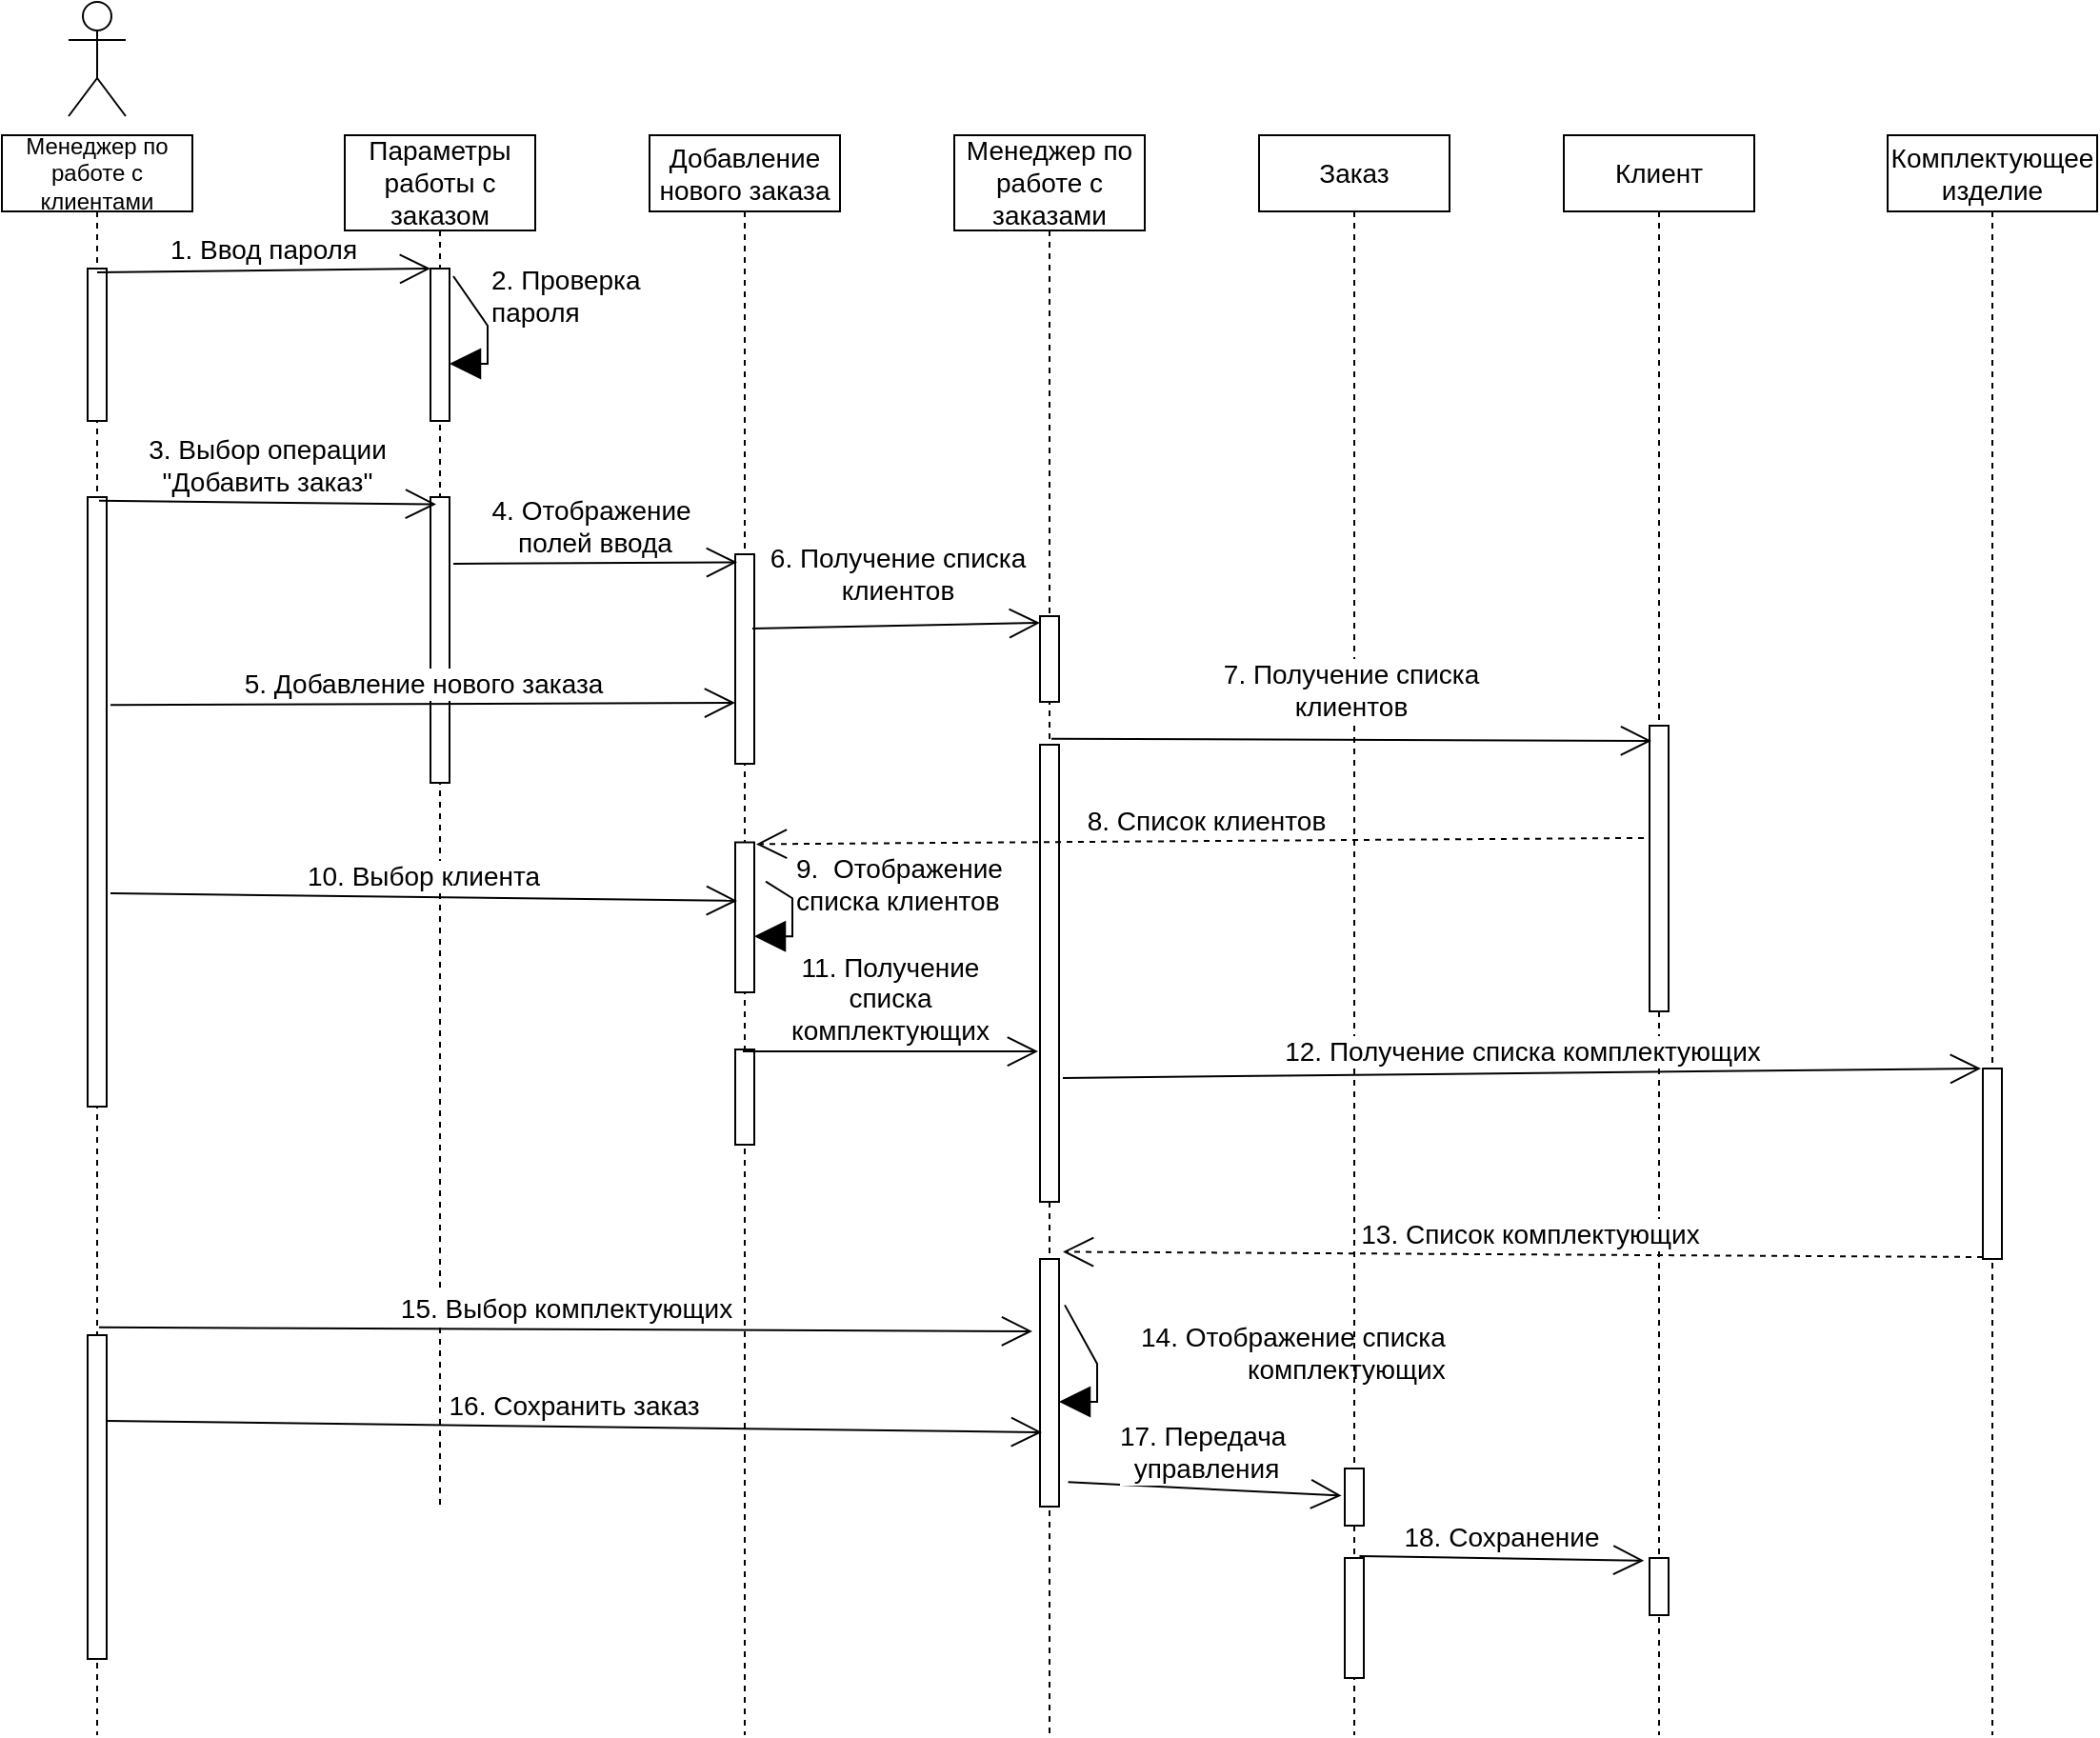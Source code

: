 <mxfile version="20.3.7" type="device"><diagram id="yPioGlbf1egiHgOzMyCI" name="Страница 1"><mxGraphModel dx="1672" dy="934" grid="1" gridSize="10" guides="1" tooltips="1" connect="1" arrows="1" fold="1" page="1" pageScale="1" pageWidth="1169" pageHeight="827" math="0" shadow="0"><root><mxCell id="0"/><mxCell id="1" parent="0"/><mxCell id="tqQ_XBrtrxOzAc27pRGp-2" value="" style="shape=umlActor;verticalLabelPosition=bottom;verticalAlign=top;html=1;" vertex="1" parent="1"><mxGeometry x="55" y="10" width="30" height="60" as="geometry"/></mxCell><mxCell id="tqQ_XBrtrxOzAc27pRGp-3" value="Менеджер по работе с клиентами" style="shape=umlLifeline;perimeter=lifelinePerimeter;whiteSpace=wrap;html=1;container=1;collapsible=0;recursiveResize=0;outlineConnect=0;" vertex="1" parent="1"><mxGeometry x="20" y="80" width="100" height="840" as="geometry"/></mxCell><mxCell id="tqQ_XBrtrxOzAc27pRGp-10" value="" style="html=1;points=[];perimeter=orthogonalPerimeter;fontSize=14;" vertex="1" parent="tqQ_XBrtrxOzAc27pRGp-3"><mxGeometry x="45" y="70" width="10" height="80" as="geometry"/></mxCell><mxCell id="tqQ_XBrtrxOzAc27pRGp-19" value="" style="html=1;points=[];perimeter=orthogonalPerimeter;fontSize=14;" vertex="1" parent="tqQ_XBrtrxOzAc27pRGp-3"><mxGeometry x="45" y="190" width="10" height="320" as="geometry"/></mxCell><mxCell id="tqQ_XBrtrxOzAc27pRGp-42" value="" style="html=1;points=[];perimeter=orthogonalPerimeter;fontSize=14;" vertex="1" parent="tqQ_XBrtrxOzAc27pRGp-3"><mxGeometry x="45" y="630" width="10" height="170" as="geometry"/></mxCell><mxCell id="tqQ_XBrtrxOzAc27pRGp-4" value="Параметры работы с заказом" style="shape=umlLifeline;perimeter=lifelinePerimeter;whiteSpace=wrap;html=1;container=1;collapsible=0;recursiveResize=0;outlineConnect=0;fontSize=14;size=50;" vertex="1" parent="1"><mxGeometry x="200" y="80" width="100" height="720" as="geometry"/></mxCell><mxCell id="tqQ_XBrtrxOzAc27pRGp-13" value="" style="html=1;points=[];perimeter=orthogonalPerimeter;fontSize=14;" vertex="1" parent="tqQ_XBrtrxOzAc27pRGp-4"><mxGeometry x="45" y="70" width="10" height="80" as="geometry"/></mxCell><mxCell id="tqQ_XBrtrxOzAc27pRGp-18" value="2. Проверка &lt;br&gt;пароля" style="html=1;verticalAlign=bottom;endArrow=block;rounded=0;fontSize=14;endSize=14;exitX=1.2;exitY=0.05;exitDx=0;exitDy=0;exitPerimeter=0;align=left;" edge="1" parent="tqQ_XBrtrxOzAc27pRGp-4" source="tqQ_XBrtrxOzAc27pRGp-13" target="tqQ_XBrtrxOzAc27pRGp-13"><mxGeometry width="80" relative="1" as="geometry"><mxPoint x="460" y="260" as="sourcePoint"/><mxPoint x="540" y="260" as="targetPoint"/></mxGeometry></mxCell><mxCell id="tqQ_XBrtrxOzAc27pRGp-20" value="" style="html=1;points=[];perimeter=orthogonalPerimeter;fontSize=14;" vertex="1" parent="tqQ_XBrtrxOzAc27pRGp-4"><mxGeometry x="45" y="190" width="10" height="150" as="geometry"/></mxCell><mxCell id="tqQ_XBrtrxOzAc27pRGp-5" value="Добавление нового заказа" style="shape=umlLifeline;perimeter=lifelinePerimeter;whiteSpace=wrap;html=1;container=1;collapsible=0;recursiveResize=0;outlineConnect=0;fontSize=14;" vertex="1" parent="1"><mxGeometry x="360" y="80" width="100" height="840" as="geometry"/></mxCell><mxCell id="tqQ_XBrtrxOzAc27pRGp-22" value="" style="html=1;points=[];perimeter=orthogonalPerimeter;fontSize=14;" vertex="1" parent="tqQ_XBrtrxOzAc27pRGp-5"><mxGeometry x="45" y="220" width="10" height="110" as="geometry"/></mxCell><mxCell id="tqQ_XBrtrxOzAc27pRGp-32" value="" style="html=1;points=[];perimeter=orthogonalPerimeter;fontSize=14;" vertex="1" parent="tqQ_XBrtrxOzAc27pRGp-5"><mxGeometry x="45" y="371.25" width="10" height="78.75" as="geometry"/></mxCell><mxCell id="tqQ_XBrtrxOzAc27pRGp-34" value="9.&amp;nbsp; Отображение&amp;nbsp;&lt;br&gt;списка клиентов" style="html=1;verticalAlign=bottom;endArrow=block;rounded=0;fontSize=14;endSize=14;align=left;exitX=1.6;exitY=0.261;exitDx=0;exitDy=0;exitPerimeter=0;" edge="1" parent="tqQ_XBrtrxOzAc27pRGp-5" source="tqQ_XBrtrxOzAc27pRGp-32" target="tqQ_XBrtrxOzAc27pRGp-32"><mxGeometry width="80" relative="1" as="geometry"><mxPoint x="120" y="310" as="sourcePoint"/><mxPoint x="-95" y="130" as="targetPoint"/></mxGeometry></mxCell><mxCell id="tqQ_XBrtrxOzAc27pRGp-35" value="" style="html=1;points=[];perimeter=orthogonalPerimeter;fontSize=14;" vertex="1" parent="tqQ_XBrtrxOzAc27pRGp-5"><mxGeometry x="45" y="480" width="10" height="50" as="geometry"/></mxCell><mxCell id="tqQ_XBrtrxOzAc27pRGp-6" value="Менеджер по работе с заказами" style="shape=umlLifeline;perimeter=lifelinePerimeter;whiteSpace=wrap;html=1;container=1;collapsible=0;recursiveResize=0;outlineConnect=0;fontSize=14;size=50;" vertex="1" parent="1"><mxGeometry x="520" y="80" width="100" height="840" as="geometry"/></mxCell><mxCell id="tqQ_XBrtrxOzAc27pRGp-26" value="" style="html=1;points=[];perimeter=orthogonalPerimeter;fontSize=14;" vertex="1" parent="tqQ_XBrtrxOzAc27pRGp-6"><mxGeometry x="45" y="252.5" width="10" height="45" as="geometry"/></mxCell><mxCell id="tqQ_XBrtrxOzAc27pRGp-30" value="" style="html=1;points=[];perimeter=orthogonalPerimeter;fontSize=14;" vertex="1" parent="tqQ_XBrtrxOzAc27pRGp-6"><mxGeometry x="45" y="320" width="10" height="240" as="geometry"/></mxCell><mxCell id="tqQ_XBrtrxOzAc27pRGp-40" value="" style="html=1;points=[];perimeter=orthogonalPerimeter;fontSize=14;" vertex="1" parent="tqQ_XBrtrxOzAc27pRGp-6"><mxGeometry x="45" y="590" width="10" height="130" as="geometry"/></mxCell><mxCell id="tqQ_XBrtrxOzAc27pRGp-43" value="14. Отображение списка&lt;br&gt;&lt;div style=&quot;text-align: right;&quot;&gt;комплектующих&lt;/div&gt;" style="html=1;verticalAlign=bottom;endArrow=block;rounded=0;fontSize=14;endSize=14;align=left;exitX=1.3;exitY=0.186;exitDx=0;exitDy=0;exitPerimeter=0;" edge="1" parent="tqQ_XBrtrxOzAc27pRGp-6" source="tqQ_XBrtrxOzAc27pRGp-40" target="tqQ_XBrtrxOzAc27pRGp-40"><mxGeometry x="0.342" y="16" width="80" relative="1" as="geometry"><mxPoint x="-89" y="401.804" as="sourcePoint"/><mxPoint x="130" y="680" as="targetPoint"/><mxPoint x="5" y="-1" as="offset"/></mxGeometry></mxCell><mxCell id="tqQ_XBrtrxOzAc27pRGp-7" value="Заказ" style="shape=umlLifeline;perimeter=lifelinePerimeter;whiteSpace=wrap;html=1;container=1;collapsible=0;recursiveResize=0;outlineConnect=0;fontSize=14;" vertex="1" parent="1"><mxGeometry x="680" y="80" width="100" height="840" as="geometry"/></mxCell><mxCell id="tqQ_XBrtrxOzAc27pRGp-49" value="" style="html=1;points=[];perimeter=orthogonalPerimeter;fontSize=14;" vertex="1" parent="tqQ_XBrtrxOzAc27pRGp-7"><mxGeometry x="45" y="700" width="10" height="30" as="geometry"/></mxCell><mxCell id="tqQ_XBrtrxOzAc27pRGp-52" value="" style="html=1;points=[];perimeter=orthogonalPerimeter;fontSize=14;" vertex="1" parent="tqQ_XBrtrxOzAc27pRGp-7"><mxGeometry x="45" y="747" width="10" height="63" as="geometry"/></mxCell><mxCell id="tqQ_XBrtrxOzAc27pRGp-8" value="Клиент" style="shape=umlLifeline;perimeter=lifelinePerimeter;whiteSpace=wrap;html=1;container=1;collapsible=0;recursiveResize=0;outlineConnect=0;fontSize=14;" vertex="1" parent="1"><mxGeometry x="840" y="80" width="100" height="840" as="geometry"/></mxCell><mxCell id="tqQ_XBrtrxOzAc27pRGp-28" value="" style="html=1;points=[];perimeter=orthogonalPerimeter;fontSize=14;" vertex="1" parent="tqQ_XBrtrxOzAc27pRGp-8"><mxGeometry x="45" y="310" width="10" height="150" as="geometry"/></mxCell><mxCell id="tqQ_XBrtrxOzAc27pRGp-53" value="" style="html=1;points=[];perimeter=orthogonalPerimeter;fontSize=14;" vertex="1" parent="tqQ_XBrtrxOzAc27pRGp-8"><mxGeometry x="45" y="747" width="10" height="30" as="geometry"/></mxCell><mxCell id="tqQ_XBrtrxOzAc27pRGp-9" value="Комплектующее изделие" style="shape=umlLifeline;perimeter=lifelinePerimeter;whiteSpace=wrap;html=1;container=1;collapsible=0;recursiveResize=0;outlineConnect=0;fontSize=14;" vertex="1" parent="1"><mxGeometry x="1010" y="80" width="110" height="840" as="geometry"/></mxCell><mxCell id="tqQ_XBrtrxOzAc27pRGp-38" value="" style="html=1;points=[];perimeter=orthogonalPerimeter;fontSize=14;" vertex="1" parent="tqQ_XBrtrxOzAc27pRGp-9"><mxGeometry x="50" y="490" width="10" height="100" as="geometry"/></mxCell><mxCell id="tqQ_XBrtrxOzAc27pRGp-17" value="1. Ввод пароля" style="html=1;verticalAlign=bottom;startArrow=none;startFill=0;endArrow=open;startSize=6;endSize=14;rounded=0;fontSize=14;exitX=0.5;exitY=0.025;exitDx=0;exitDy=0;exitPerimeter=0;entryX=0;entryY=0;entryDx=0;entryDy=0;entryPerimeter=0;" edge="1" parent="1" source="tqQ_XBrtrxOzAc27pRGp-10" target="tqQ_XBrtrxOzAc27pRGp-13"><mxGeometry width="80" relative="1" as="geometry"><mxPoint x="660" y="340" as="sourcePoint"/><mxPoint x="180" y="250" as="targetPoint"/></mxGeometry></mxCell><mxCell id="tqQ_XBrtrxOzAc27pRGp-21" value="3. Выбор операции&lt;br&gt;&quot;Добавить заказ&quot;" style="html=1;verticalAlign=bottom;startArrow=none;startFill=0;endArrow=open;startSize=6;endSize=14;rounded=0;fontSize=14;entryX=0.3;entryY=0.025;entryDx=0;entryDy=0;entryPerimeter=0;exitX=0.6;exitY=0.006;exitDx=0;exitDy=0;exitPerimeter=0;" edge="1" parent="1" source="tqQ_XBrtrxOzAc27pRGp-19" target="tqQ_XBrtrxOzAc27pRGp-20"><mxGeometry width="80" relative="1" as="geometry"><mxPoint x="130" y="320" as="sourcePoint"/><mxPoint x="255" y="160" as="targetPoint"/></mxGeometry></mxCell><mxCell id="tqQ_XBrtrxOzAc27pRGp-23" value="4. Отображение&amp;nbsp;&lt;br&gt;полей ввода" style="html=1;verticalAlign=bottom;startArrow=none;startFill=0;endArrow=open;startSize=6;endSize=14;rounded=0;fontSize=14;entryX=0.1;entryY=0.038;entryDx=0;entryDy=0;entryPerimeter=0;exitX=1.2;exitY=0.233;exitDx=0;exitDy=0;exitPerimeter=0;" edge="1" parent="1" source="tqQ_XBrtrxOzAc27pRGp-20" target="tqQ_XBrtrxOzAc27pRGp-22"><mxGeometry width="80" relative="1" as="geometry"><mxPoint x="340" y="350" as="sourcePoint"/><mxPoint x="258" y="282" as="targetPoint"/></mxGeometry></mxCell><mxCell id="tqQ_XBrtrxOzAc27pRGp-24" value="5. Добавление нового заказа" style="html=1;verticalAlign=bottom;startArrow=none;startFill=0;endArrow=open;startSize=6;endSize=14;rounded=0;fontSize=14;exitX=1.2;exitY=0.341;exitDx=0;exitDy=0;exitPerimeter=0;entryX=0;entryY=0.709;entryDx=0;entryDy=0;entryPerimeter=0;" edge="1" parent="1" source="tqQ_XBrtrxOzAc27pRGp-19" target="tqQ_XBrtrxOzAc27pRGp-22"><mxGeometry width="80" relative="1" as="geometry"><mxPoint x="267" y="314.95" as="sourcePoint"/><mxPoint x="350" y="350" as="targetPoint"/></mxGeometry></mxCell><mxCell id="tqQ_XBrtrxOzAc27pRGp-27" value="6. Получение списка&lt;br&gt;клиентов" style="html=1;verticalAlign=bottom;startArrow=none;startFill=0;endArrow=open;startSize=6;endSize=14;rounded=0;fontSize=14;exitX=0.9;exitY=0.355;exitDx=0;exitDy=0;exitPerimeter=0;entryX=0;entryY=0.078;entryDx=0;entryDy=0;entryPerimeter=0;" edge="1" parent="1" source="tqQ_XBrtrxOzAc27pRGp-22" target="tqQ_XBrtrxOzAc27pRGp-26"><mxGeometry x="0.009" y="8" width="80" relative="1" as="geometry"><mxPoint x="87" y="389.12" as="sourcePoint"/><mxPoint x="415" y="387.99" as="targetPoint"/><mxPoint as="offset"/></mxGeometry></mxCell><mxCell id="tqQ_XBrtrxOzAc27pRGp-29" value="7. Получение списка &lt;br&gt;клиентов" style="html=1;verticalAlign=bottom;startArrow=none;startFill=0;endArrow=open;startSize=6;endSize=14;rounded=0;fontSize=14;exitX=0.6;exitY=-0.013;exitDx=0;exitDy=0;exitPerimeter=0;entryX=0.1;entryY=0.053;entryDx=0;entryDy=0;entryPerimeter=0;" edge="1" parent="1" source="tqQ_XBrtrxOzAc27pRGp-30" target="tqQ_XBrtrxOzAc27pRGp-28"><mxGeometry x="-0.006" y="6" width="80" relative="1" as="geometry"><mxPoint x="87" y="389.12" as="sourcePoint"/><mxPoint x="415" y="387.99" as="targetPoint"/><mxPoint as="offset"/></mxGeometry></mxCell><mxCell id="tqQ_XBrtrxOzAc27pRGp-33" value="8. Список клиентов" style="html=1;verticalAlign=bottom;startArrow=none;startFill=0;endArrow=open;startSize=6;endSize=14;rounded=0;fontSize=14;exitX=-0.3;exitY=0.393;exitDx=0;exitDy=0;exitPerimeter=0;dashed=1;entryX=1.1;entryY=0.012;entryDx=0;entryDy=0;entryPerimeter=0;" edge="1" parent="1" source="tqQ_XBrtrxOzAc27pRGp-28" target="tqQ_XBrtrxOzAc27pRGp-32"><mxGeometry x="-0.013" width="80" relative="1" as="geometry"><mxPoint x="660" y="560" as="sourcePoint"/><mxPoint x="490" y="500" as="targetPoint"/><mxPoint as="offset"/></mxGeometry></mxCell><mxCell id="tqQ_XBrtrxOzAc27pRGp-36" value="10. Выбор клиента" style="html=1;verticalAlign=bottom;startArrow=none;startFill=0;endArrow=open;startSize=6;endSize=14;rounded=0;fontSize=14;exitX=1.2;exitY=0.65;exitDx=0;exitDy=0;exitPerimeter=0;entryX=0.1;entryY=0.39;entryDx=0;entryDy=0;entryPerimeter=0;" edge="1" parent="1" source="tqQ_XBrtrxOzAc27pRGp-19" target="tqQ_XBrtrxOzAc27pRGp-32"><mxGeometry width="80" relative="1" as="geometry"><mxPoint x="87" y="389.12" as="sourcePoint"/><mxPoint x="350" y="530" as="targetPoint"/></mxGeometry></mxCell><mxCell id="tqQ_XBrtrxOzAc27pRGp-37" value="11. Получение&lt;br&gt;списка&lt;br&gt;комплектующих" style="html=1;verticalAlign=bottom;startArrow=none;startFill=0;endArrow=open;startSize=6;endSize=14;rounded=0;fontSize=14;exitX=0.4;exitY=0.02;exitDx=0;exitDy=0;exitPerimeter=0;entryX=-0.1;entryY=0.671;entryDx=0;entryDy=0;entryPerimeter=0;" edge="1" parent="1" source="tqQ_XBrtrxOzAc27pRGp-35" target="tqQ_XBrtrxOzAc27pRGp-30"><mxGeometry width="80" relative="1" as="geometry"><mxPoint x="87" y="488" as="sourcePoint"/><mxPoint x="416" y="491.963" as="targetPoint"/></mxGeometry></mxCell><mxCell id="tqQ_XBrtrxOzAc27pRGp-39" value="12. Получение списка комплектующих" style="html=1;verticalAlign=bottom;startArrow=none;startFill=0;endArrow=open;startSize=6;endSize=14;rounded=0;fontSize=14;exitX=1.2;exitY=0.729;exitDx=0;exitDy=0;exitPerimeter=0;entryX=-0.1;entryY=0;entryDx=0;entryDy=0;entryPerimeter=0;" edge="1" parent="1" source="tqQ_XBrtrxOzAc27pRGp-30" target="tqQ_XBrtrxOzAc27pRGp-38"><mxGeometry width="80" relative="1" as="geometry"><mxPoint x="419" y="571" as="sourcePoint"/><mxPoint x="574" y="571.04" as="targetPoint"/></mxGeometry></mxCell><mxCell id="tqQ_XBrtrxOzAc27pRGp-41" value="13. Список комплектующих" style="html=1;verticalAlign=bottom;startArrow=none;startFill=0;endArrow=open;startSize=6;endSize=14;rounded=0;fontSize=14;exitX=0;exitY=0.99;exitDx=0;exitDy=0;exitPerimeter=0;dashed=1;entryX=1.2;entryY=-0.029;entryDx=0;entryDy=0;entryPerimeter=0;" edge="1" parent="1" source="tqQ_XBrtrxOzAc27pRGp-38" target="tqQ_XBrtrxOzAc27pRGp-40"><mxGeometry x="-0.013" width="80" relative="1" as="geometry"><mxPoint x="892" y="458.95" as="sourcePoint"/><mxPoint x="426" y="462.195" as="targetPoint"/><mxPoint as="offset"/></mxGeometry></mxCell><mxCell id="tqQ_XBrtrxOzAc27pRGp-44" value="15. Выбор комплектующих" style="html=1;verticalAlign=bottom;startArrow=none;startFill=0;endArrow=open;startSize=6;endSize=14;rounded=0;fontSize=14;exitX=0.6;exitY=-0.024;exitDx=0;exitDy=0;exitPerimeter=0;entryX=-0.4;entryY=0.292;entryDx=0;entryDy=0;entryPerimeter=0;" edge="1" parent="1" source="tqQ_XBrtrxOzAc27pRGp-42" target="tqQ_XBrtrxOzAc27pRGp-40"><mxGeometry width="80" relative="1" as="geometry"><mxPoint x="87" y="488" as="sourcePoint"/><mxPoint x="416" y="491.963" as="targetPoint"/></mxGeometry></mxCell><mxCell id="tqQ_XBrtrxOzAc27pRGp-45" value="16. Сохранить заказ" style="html=1;verticalAlign=bottom;startArrow=none;startFill=0;endArrow=open;startSize=6;endSize=14;rounded=0;fontSize=14;exitX=1;exitY=0.265;exitDx=0;exitDy=0;exitPerimeter=0;entryX=0.1;entryY=0.7;entryDx=0;entryDy=0;entryPerimeter=0;" edge="1" parent="1" source="tqQ_XBrtrxOzAc27pRGp-42" target="tqQ_XBrtrxOzAc27pRGp-40"><mxGeometry width="80" relative="1" as="geometry"><mxPoint x="81" y="715.92" as="sourcePoint"/><mxPoint x="571" y="715.04" as="targetPoint"/></mxGeometry></mxCell><mxCell id="tqQ_XBrtrxOzAc27pRGp-50" value="17. Передача&amp;nbsp;&lt;br&gt;управления" style="html=1;verticalAlign=bottom;startArrow=none;startFill=0;endArrow=open;startSize=6;endSize=14;rounded=0;fontSize=14;exitX=1.476;exitY=0.901;exitDx=0;exitDy=0;exitPerimeter=0;entryX=-0.171;entryY=0.475;entryDx=0;entryDy=0;entryPerimeter=0;" edge="1" parent="1" source="tqQ_XBrtrxOzAc27pRGp-40" target="tqQ_XBrtrxOzAc27pRGp-49"><mxGeometry width="80" relative="1" as="geometry"><mxPoint x="85" y="765.05" as="sourcePoint"/><mxPoint x="576" y="771.0" as="targetPoint"/></mxGeometry></mxCell><mxCell id="tqQ_XBrtrxOzAc27pRGp-54" value="18. Сохранение" style="html=1;verticalAlign=bottom;startArrow=none;startFill=0;endArrow=open;startSize=6;endSize=14;rounded=0;fontSize=14;exitX=0.771;exitY=-0.016;exitDx=0;exitDy=0;exitPerimeter=0;entryX=-0.288;entryY=0.045;entryDx=0;entryDy=0;entryPerimeter=0;" edge="1" parent="1" source="tqQ_XBrtrxOzAc27pRGp-52" target="tqQ_XBrtrxOzAc27pRGp-53"><mxGeometry width="80" relative="1" as="geometry"><mxPoint x="589.76" y="797.13" as="sourcePoint"/><mxPoint x="733.29" y="804.25" as="targetPoint"/></mxGeometry></mxCell></root></mxGraphModel></diagram></mxfile>